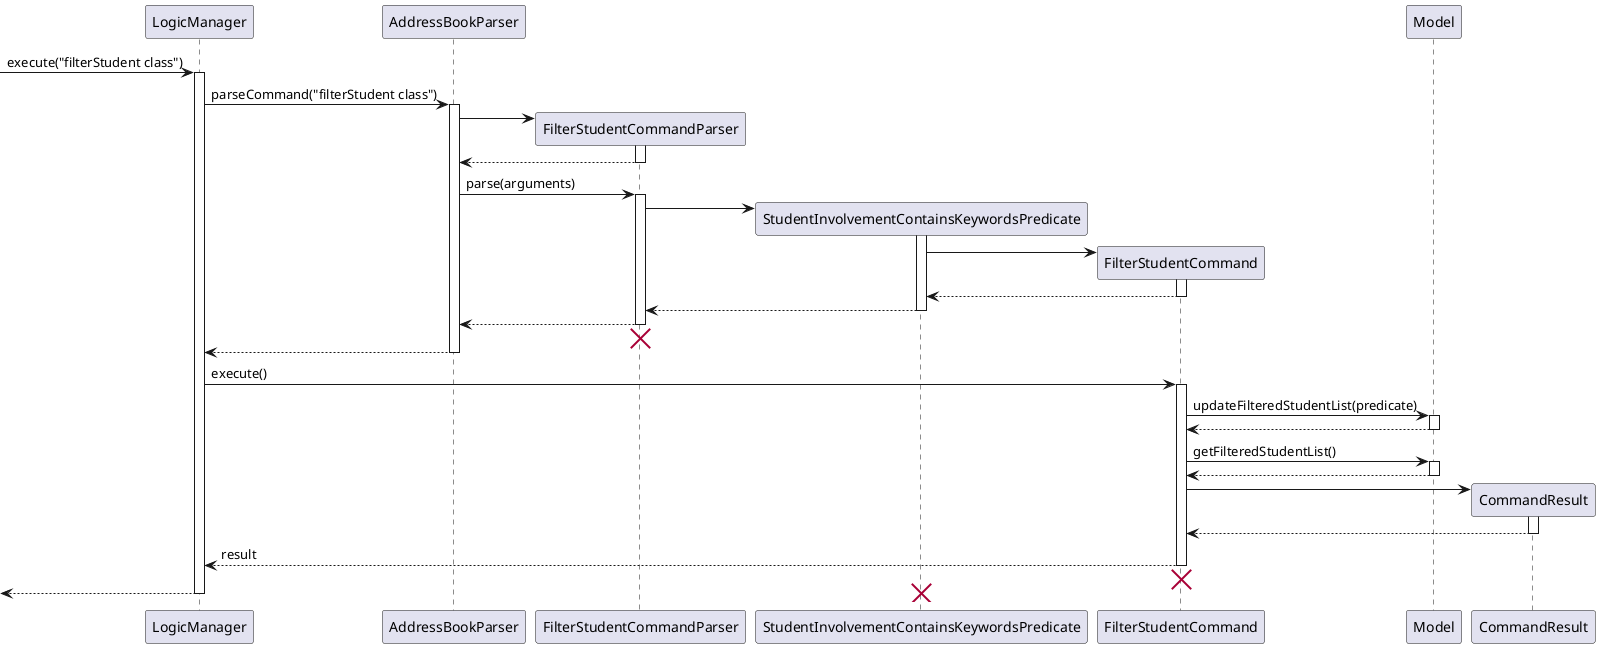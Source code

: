@startuml
'https://plantuml.com/sequence-diagram'

[-> LogicManager : execute("filterStudent class")
activate LogicManager

LogicManager -> AddressBookParser : parseCommand("filterStudent class")
activate AddressBookParser

create FilterStudentCommandParser
AddressBookParser -> FilterStudentCommandParser
activate FilterStudentCommandParser

FilterStudentCommandParser --> AddressBookParser
deactivate FilterStudentCommandParser

AddressBookParser -> FilterStudentCommandParser : parse(arguments)
activate FilterStudentCommandParser

create StudentInvolvementContainsKeywordsPredicate
FilterStudentCommandParser ->  StudentInvolvementContainsKeywordsPredicate
activate StudentInvolvementContainsKeywordsPredicate

create FilterStudentCommand
StudentInvolvementContainsKeywordsPredicate -> FilterStudentCommand
activate FilterStudentCommand

FilterStudentCommand --> StudentInvolvementContainsKeywordsPredicate
deactivate FilterStudentCommand

StudentInvolvementContainsKeywordsPredicate --> FilterStudentCommandParser
deactivate

FilterStudentCommandParser --> AddressBookParser
deactivate FilterStudentCommandParser
FilterStudentCommandParser -[hidden]-> AddressBookParser
destroy FilterStudentCommandParser

AddressBookParser --> LogicManager
deactivate AddressBookParser

LogicManager -> FilterStudentCommand : execute()
activate FilterStudentCommand

FilterStudentCommand -> Model : updateFilteredStudentList(predicate)
activate Model

Model --> FilterStudentCommand
deactivate Model

FilterStudentCommand -> Model : getFilteredStudentList()
activate Model

Model --> FilterStudentCommand
deactivate Model



create CommandResult
FilterStudentCommand -> CommandResult
activate CommandResult

CommandResult --> FilterStudentCommand
deactivate CommandResult

FilterStudentCommand --> LogicManager : result
deactivate FilterStudentCommand
FilterStudentCommand -[hidden]-> LogicManager
destroy FilterStudentCommand

[<--LogicManager
deactivate LogicManager
destroy StudentInvolvementContainsKeywordsPredicate
@enduml
